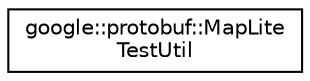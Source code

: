 digraph "类继承关系图"
{
 // LATEX_PDF_SIZE
  edge [fontname="Helvetica",fontsize="10",labelfontname="Helvetica",labelfontsize="10"];
  node [fontname="Helvetica",fontsize="10",shape=record];
  rankdir="LR";
  Node0 [label="google::protobuf::MapLite\lTestUtil",height=0.2,width=0.4,color="black", fillcolor="white", style="filled",URL="$classgoogle_1_1protobuf_1_1MapLiteTestUtil.html",tooltip=" "];
}
